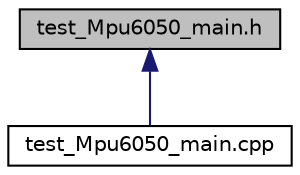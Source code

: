 digraph "test_Mpu6050_main.h"
{
 // INTERACTIVE_SVG=YES
  edge [fontname="Helvetica",fontsize="10",labelfontname="Helvetica",labelfontsize="10"];
  node [fontname="Helvetica",fontsize="10",shape=record];
  Node1 [label="test_Mpu6050_main.h",height=0.2,width=0.4,color="black", fillcolor="grey75", style="filled" fontcolor="black"];
  Node1 -> Node2 [dir="back",color="midnightblue",fontsize="10",style="solid",fontname="Helvetica"];
  Node2 [label="test_Mpu6050_main.cpp",height=0.2,width=0.4,color="black", fillcolor="white", style="filled",URL="$test___mpu6050__main_8cpp.html"];
}
